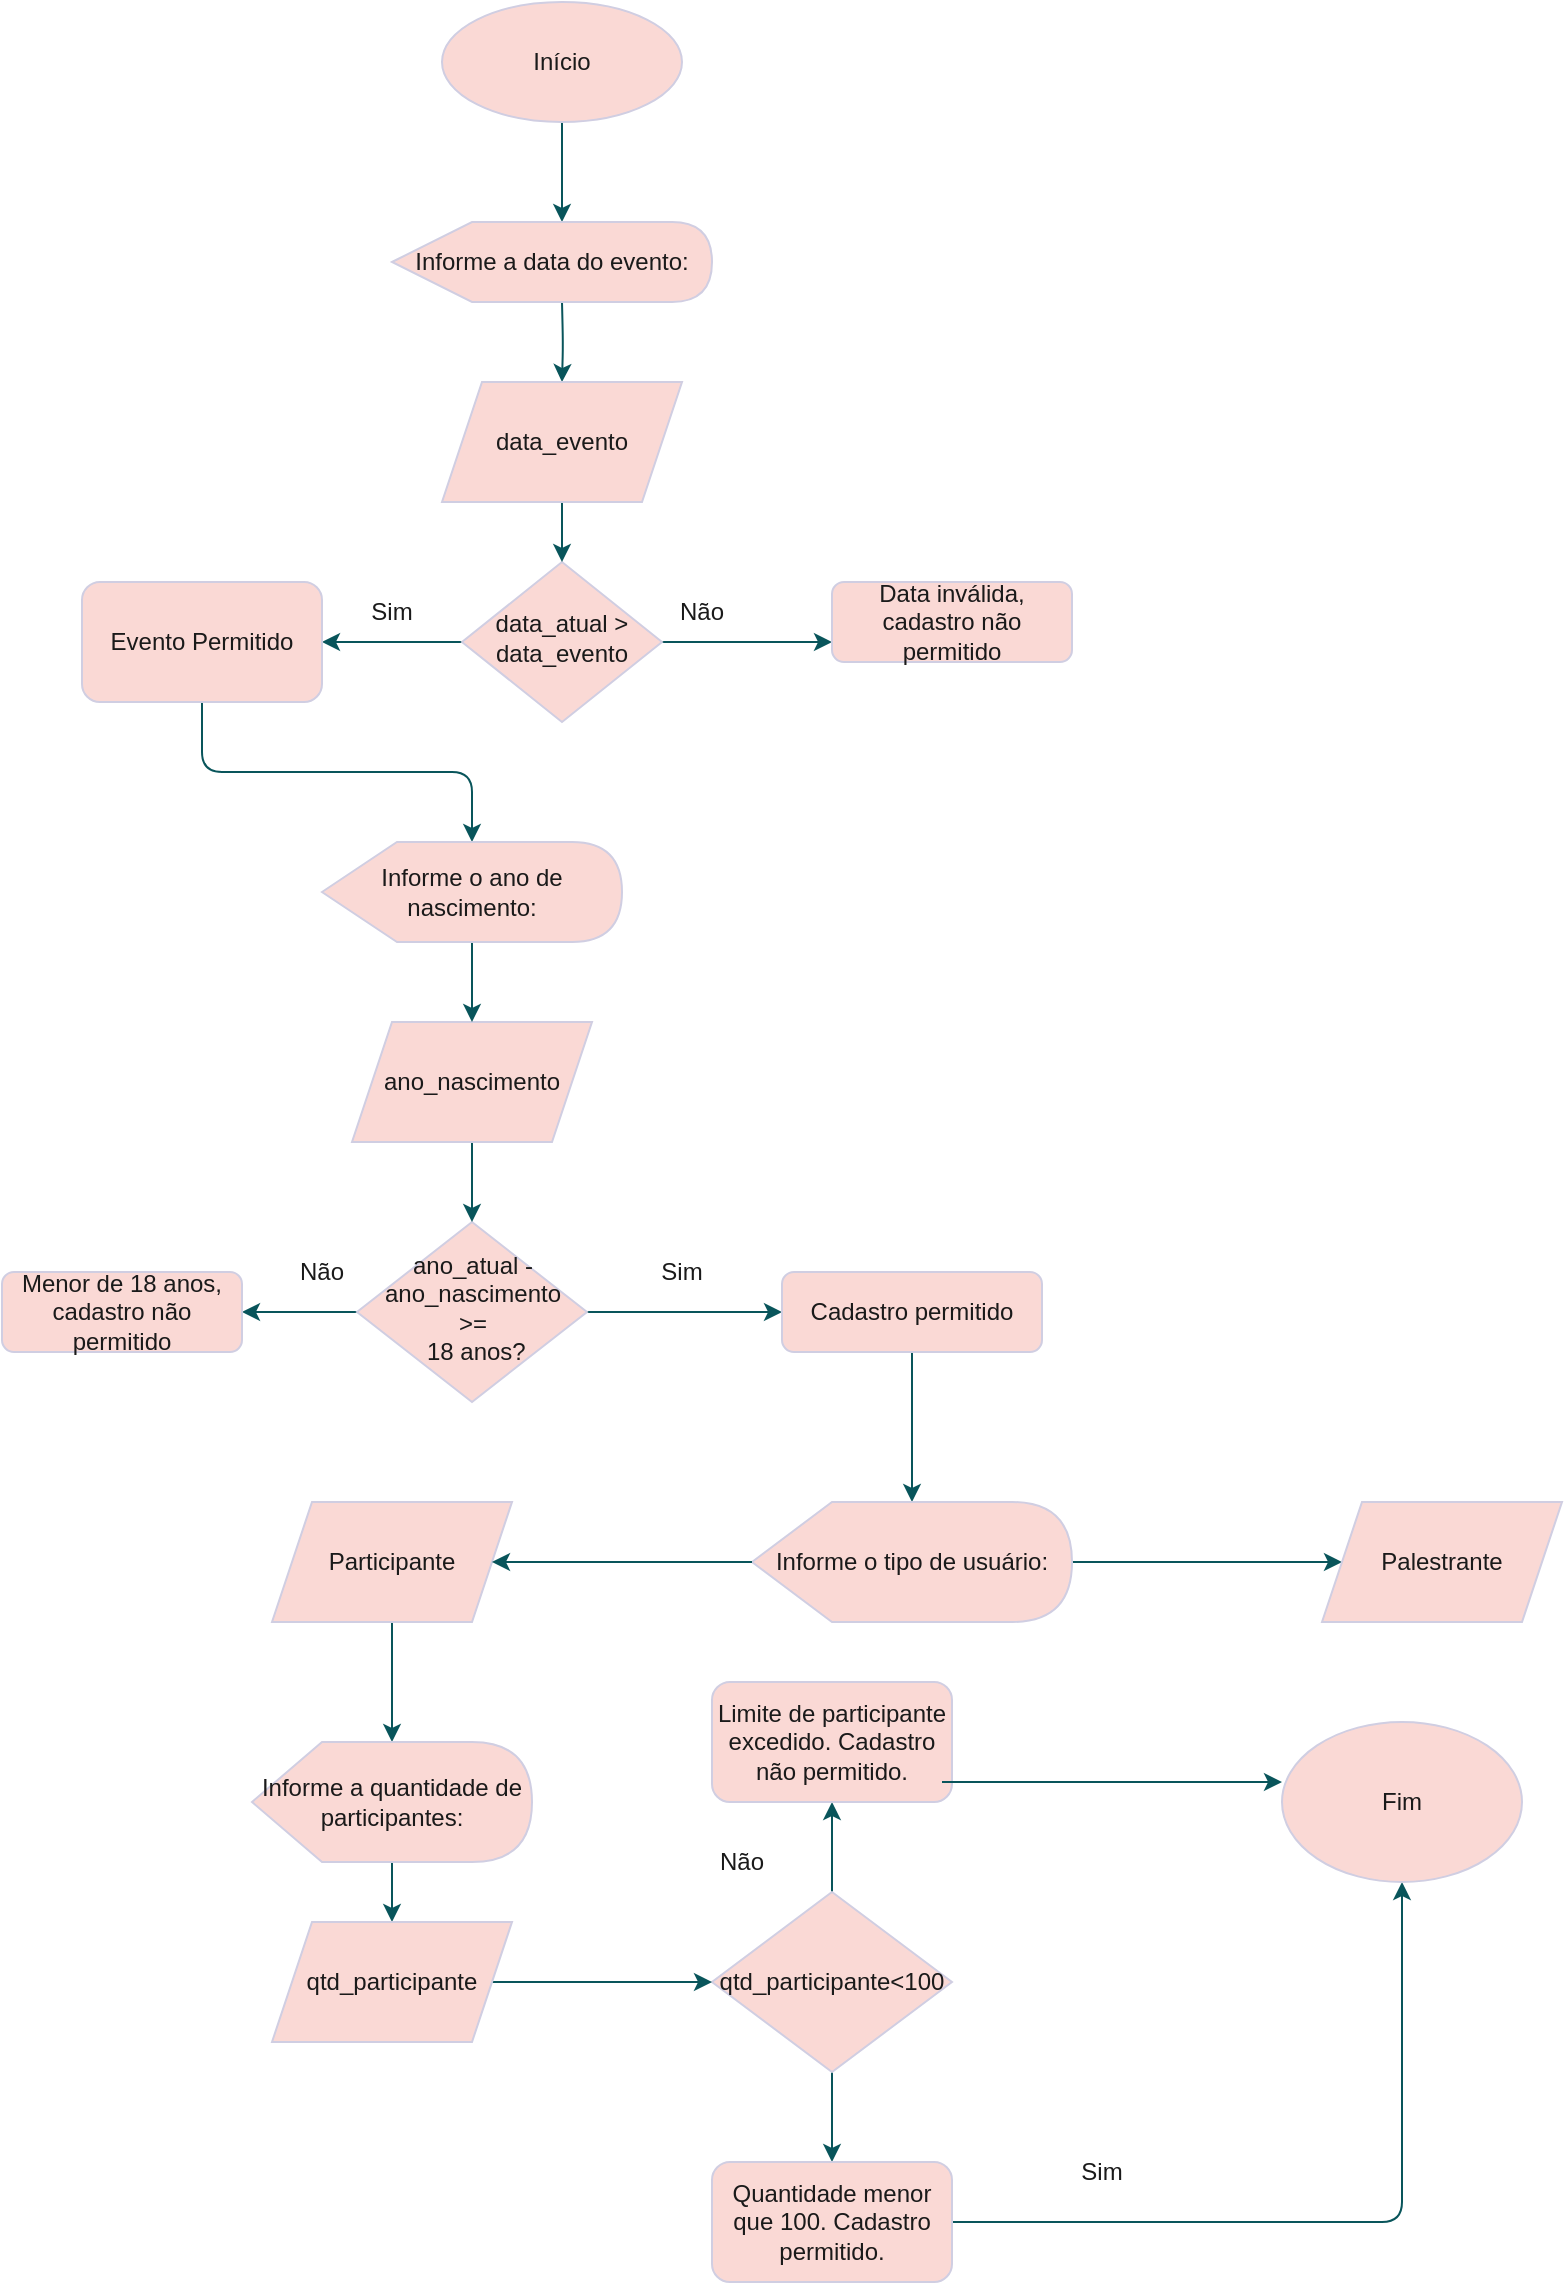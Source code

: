 <mxfile version="16.2.0" type="github"><diagram id="rZ5K7mYYI--8vyTnPfz0" name="Page-1"><mxGraphModel dx="2249" dy="914" grid="1" gridSize="10" guides="1" tooltips="1" connect="1" arrows="1" fold="1" page="1" pageScale="1" pageWidth="827" pageHeight="1169" math="0" shadow="0"><root><mxCell id="0"/><mxCell id="1" parent="0"/><mxCell id="Es2B9YMbTBRfLWk8UN1K-47" value="" style="edgeStyle=orthogonalEdgeStyle;curved=0;rounded=1;sketch=0;orthogonalLoop=1;jettySize=auto;html=1;fontColor=#1A1A1A;strokeColor=#09555B;" edge="1" parent="1" target="Es2B9YMbTBRfLWk8UN1K-71"><mxGeometry relative="1" as="geometry"><mxPoint x="220" y="170" as="sourcePoint"/></mxGeometry></mxCell><mxCell id="Es2B9YMbTBRfLWk8UN1K-48" style="edgeStyle=orthogonalEdgeStyle;rounded=0;orthogonalLoop=1;jettySize=auto;html=1;entryX=0;entryY=0.75;entryDx=0;entryDy=0;strokeColor=#09555B;fontColor=#1A1A1A;" edge="1" parent="1" source="Es2B9YMbTBRfLWk8UN1K-50" target="Es2B9YMbTBRfLWk8UN1K-51"><mxGeometry relative="1" as="geometry"/></mxCell><mxCell id="Es2B9YMbTBRfLWk8UN1K-49" value="" style="edgeStyle=orthogonalEdgeStyle;curved=0;rounded=1;sketch=0;orthogonalLoop=1;jettySize=auto;html=1;fontColor=#1A1A1A;strokeColor=#09555B;" edge="1" parent="1" source="Es2B9YMbTBRfLWk8UN1K-50" target="Es2B9YMbTBRfLWk8UN1K-61"><mxGeometry relative="1" as="geometry"/></mxCell><mxCell id="Es2B9YMbTBRfLWk8UN1K-50" value="data_atual &amp;gt; data_evento" style="rhombus;whiteSpace=wrap;html=1;shadow=0;fontFamily=Helvetica;fontSize=12;align=center;strokeWidth=1;spacing=6;spacingTop=-4;fillColor=#FAD9D5;strokeColor=#D0CEE2;fontColor=#1A1A1A;" vertex="1" parent="1"><mxGeometry x="170" y="300" width="100" height="80" as="geometry"/></mxCell><mxCell id="Es2B9YMbTBRfLWk8UN1K-51" value="Data inválida, cadastro não permitido" style="rounded=1;whiteSpace=wrap;html=1;fontSize=12;glass=0;strokeWidth=1;shadow=0;fillColor=#FAD9D5;strokeColor=#D0CEE2;fontColor=#1A1A1A;" vertex="1" parent="1"><mxGeometry x="355" y="310" width="120" height="40" as="geometry"/></mxCell><mxCell id="Es2B9YMbTBRfLWk8UN1K-52" value="" style="edgeStyle=orthogonalEdgeStyle;curved=0;rounded=1;sketch=0;orthogonalLoop=1;jettySize=auto;html=1;fontColor=#1A1A1A;strokeColor=#09555B;" edge="1" parent="1" source="Es2B9YMbTBRfLWk8UN1K-54" target="Es2B9YMbTBRfLWk8UN1K-55"><mxGeometry relative="1" as="geometry"/></mxCell><mxCell id="Es2B9YMbTBRfLWk8UN1K-53" value="" style="edgeStyle=orthogonalEdgeStyle;curved=0;rounded=1;sketch=0;orthogonalLoop=1;jettySize=auto;html=1;fontColor=#1A1A1A;strokeColor=#09555B;" edge="1" parent="1" source="Es2B9YMbTBRfLWk8UN1K-54" target="Es2B9YMbTBRfLWk8UN1K-57"><mxGeometry relative="1" as="geometry"/></mxCell><mxCell id="Es2B9YMbTBRfLWk8UN1K-54" value="ano_atual - ano_nascimento &amp;gt;=&lt;br&gt;&amp;nbsp;18 anos?" style="rhombus;whiteSpace=wrap;html=1;shadow=0;fontFamily=Helvetica;fontSize=12;align=center;strokeWidth=1;spacing=6;spacingTop=-4;fillColor=#FAD9D5;strokeColor=#D0CEE2;fontColor=#1A1A1A;" vertex="1" parent="1"><mxGeometry x="117.5" y="630" width="115" height="90" as="geometry"/></mxCell><mxCell id="Es2B9YMbTBRfLWk8UN1K-55" value="Menor de 18 anos, cadastro não permitido" style="rounded=1;whiteSpace=wrap;html=1;fontSize=12;glass=0;strokeWidth=1;shadow=0;fillColor=#FAD9D5;strokeColor=#D0CEE2;fontColor=#1A1A1A;" vertex="1" parent="1"><mxGeometry x="-60" y="655" width="120" height="40" as="geometry"/></mxCell><mxCell id="Es2B9YMbTBRfLWk8UN1K-56" value="" style="edgeStyle=orthogonalEdgeStyle;curved=0;rounded=1;sketch=0;orthogonalLoop=1;jettySize=auto;html=1;fontColor=#1A1A1A;strokeColor=#09555B;" edge="1" parent="1" source="Es2B9YMbTBRfLWk8UN1K-57" target="Es2B9YMbTBRfLWk8UN1K-81"><mxGeometry relative="1" as="geometry"/></mxCell><mxCell id="Es2B9YMbTBRfLWk8UN1K-57" value="Cadastro permitido" style="rounded=1;whiteSpace=wrap;html=1;fontSize=12;glass=0;strokeWidth=1;shadow=0;fillColor=#FAD9D5;strokeColor=#D0CEE2;fontColor=#1A1A1A;" vertex="1" parent="1"><mxGeometry x="330" y="655" width="130" height="40" as="geometry"/></mxCell><mxCell id="Es2B9YMbTBRfLWk8UN1K-58" style="edgeStyle=orthogonalEdgeStyle;rounded=0;orthogonalLoop=1;jettySize=auto;html=1;entryX=0.5;entryY=0;entryDx=0;entryDy=0;strokeColor=#09555B;fontColor=#1A1A1A;" edge="1" parent="1" source="Es2B9YMbTBRfLWk8UN1K-59"><mxGeometry relative="1" as="geometry"><mxPoint x="220" y="130" as="targetPoint"/></mxGeometry></mxCell><mxCell id="Es2B9YMbTBRfLWk8UN1K-59" value="Início" style="ellipse;whiteSpace=wrap;html=1;fillColor=#FAD9D5;strokeColor=#D0CEE2;fontColor=#1A1A1A;" vertex="1" parent="1"><mxGeometry x="160" y="20" width="120" height="60" as="geometry"/></mxCell><mxCell id="Es2B9YMbTBRfLWk8UN1K-60" value="" style="edgeStyle=orthogonalEdgeStyle;curved=0;rounded=1;sketch=0;orthogonalLoop=1;jettySize=auto;html=1;fontColor=#1A1A1A;strokeColor=#09555B;" edge="1" parent="1" source="Es2B9YMbTBRfLWk8UN1K-61" target="Es2B9YMbTBRfLWk8UN1K-77"><mxGeometry relative="1" as="geometry"/></mxCell><mxCell id="Es2B9YMbTBRfLWk8UN1K-61" value="Evento Permitido" style="rounded=1;whiteSpace=wrap;html=1;fillColor=#FAD9D5;strokeColor=#D0CEE2;fontColor=#1A1A1A;" vertex="1" parent="1"><mxGeometry x="-20" y="310" width="120" height="60" as="geometry"/></mxCell><mxCell id="Es2B9YMbTBRfLWk8UN1K-62" value="" style="edgeStyle=orthogonalEdgeStyle;rounded=0;orthogonalLoop=1;jettySize=auto;html=1;strokeColor=#09555B;fontColor=#1A1A1A;" edge="1" parent="1" source="Es2B9YMbTBRfLWk8UN1K-64" target="Es2B9YMbTBRfLWk8UN1K-66"><mxGeometry relative="1" as="geometry"/></mxCell><mxCell id="Es2B9YMbTBRfLWk8UN1K-63" value="" style="edgeStyle=orthogonalEdgeStyle;rounded=0;orthogonalLoop=1;jettySize=auto;html=1;strokeColor=#09555B;fontColor=#1A1A1A;" edge="1" parent="1" source="Es2B9YMbTBRfLWk8UN1K-64" target="Es2B9YMbTBRfLWk8UN1K-67"><mxGeometry relative="1" as="geometry"/></mxCell><mxCell id="Es2B9YMbTBRfLWk8UN1K-64" value="qtd_participante&amp;lt;100" style="rhombus;whiteSpace=wrap;html=1;fillColor=#FAD9D5;strokeColor=#D0CEE2;fontColor=#1A1A1A;" vertex="1" parent="1"><mxGeometry x="295" y="965" width="120" height="90" as="geometry"/></mxCell><mxCell id="Es2B9YMbTBRfLWk8UN1K-65" value="" style="edgeStyle=orthogonalEdgeStyle;curved=0;rounded=1;sketch=0;orthogonalLoop=1;jettySize=auto;html=1;fontColor=#1A1A1A;strokeColor=#09555B;" edge="1" parent="1" source="Es2B9YMbTBRfLWk8UN1K-66" target="Es2B9YMbTBRfLWk8UN1K-68"><mxGeometry relative="1" as="geometry"/></mxCell><mxCell id="Es2B9YMbTBRfLWk8UN1K-66" value="Quantidade menor que 100. Cadastro permitido." style="rounded=1;whiteSpace=wrap;html=1;fillColor=#FAD9D5;strokeColor=#D0CEE2;fontColor=#1A1A1A;" vertex="1" parent="1"><mxGeometry x="295" y="1100" width="120" height="60" as="geometry"/></mxCell><mxCell id="Es2B9YMbTBRfLWk8UN1K-67" value="Limite de participante excedido. Cadastro não permitido." style="rounded=1;whiteSpace=wrap;html=1;fillColor=#FAD9D5;strokeColor=#D0CEE2;fontColor=#1A1A1A;" vertex="1" parent="1"><mxGeometry x="295" y="860" width="120" height="60" as="geometry"/></mxCell><mxCell id="Es2B9YMbTBRfLWk8UN1K-68" value="Fim" style="ellipse;whiteSpace=wrap;html=1;fillColor=#FAD9D5;strokeColor=#D0CEE2;fontColor=#1A1A1A;" vertex="1" parent="1"><mxGeometry x="580" y="880" width="120" height="80" as="geometry"/></mxCell><mxCell id="Es2B9YMbTBRfLWk8UN1K-69" value="Não&lt;br&gt;" style="text;html=1;strokeColor=none;fillColor=none;align=center;verticalAlign=middle;whiteSpace=wrap;rounded=0;fontColor=#1A1A1A;" vertex="1" parent="1"><mxGeometry x="260" y="310" width="60" height="30" as="geometry"/></mxCell><mxCell id="Es2B9YMbTBRfLWk8UN1K-70" value="" style="edgeStyle=orthogonalEdgeStyle;curved=0;rounded=1;sketch=0;orthogonalLoop=1;jettySize=auto;html=1;fontColor=#1A1A1A;strokeColor=#09555B;" edge="1" parent="1" source="Es2B9YMbTBRfLWk8UN1K-71" target="Es2B9YMbTBRfLWk8UN1K-50"><mxGeometry relative="1" as="geometry"/></mxCell><mxCell id="Es2B9YMbTBRfLWk8UN1K-71" value="data_evento" style="shape=parallelogram;perimeter=parallelogramPerimeter;whiteSpace=wrap;html=1;fixedSize=1;rounded=0;sketch=0;fontColor=#1A1A1A;strokeColor=#D0CEE2;fillColor=#FAD9D5;" vertex="1" parent="1"><mxGeometry x="160" y="210" width="120" height="60" as="geometry"/></mxCell><mxCell id="Es2B9YMbTBRfLWk8UN1K-72" value="" style="edgeStyle=orthogonalEdgeStyle;curved=0;rounded=1;sketch=0;orthogonalLoop=1;jettySize=auto;html=1;fontColor=#1A1A1A;strokeColor=#09555B;" edge="1" parent="1" source="Es2B9YMbTBRfLWk8UN1K-73" target="Es2B9YMbTBRfLWk8UN1K-54"><mxGeometry relative="1" as="geometry"/></mxCell><mxCell id="Es2B9YMbTBRfLWk8UN1K-73" value="ano_nascimento" style="shape=parallelogram;perimeter=parallelogramPerimeter;whiteSpace=wrap;html=1;fixedSize=1;rounded=0;sketch=0;fontColor=#1A1A1A;strokeColor=#D0CEE2;fillColor=#FAD9D5;" vertex="1" parent="1"><mxGeometry x="115" y="530" width="120" height="60" as="geometry"/></mxCell><mxCell id="Es2B9YMbTBRfLWk8UN1K-74" value="Informe a data do evento:" style="shape=display;whiteSpace=wrap;html=1;rounded=0;sketch=0;fontColor=#1A1A1A;strokeColor=#D0CEE2;fillColor=#FAD9D5;" vertex="1" parent="1"><mxGeometry x="135" y="130" width="160" height="40" as="geometry"/></mxCell><mxCell id="Es2B9YMbTBRfLWk8UN1K-75" value="Sim" style="text;html=1;strokeColor=none;fillColor=none;align=center;verticalAlign=middle;whiteSpace=wrap;rounded=0;sketch=0;fontColor=#1A1A1A;" vertex="1" parent="1"><mxGeometry x="105" y="310" width="60" height="30" as="geometry"/></mxCell><mxCell id="Es2B9YMbTBRfLWk8UN1K-76" value="" style="edgeStyle=orthogonalEdgeStyle;curved=0;rounded=1;sketch=0;orthogonalLoop=1;jettySize=auto;html=1;fontColor=#1A1A1A;strokeColor=#09555B;" edge="1" parent="1" source="Es2B9YMbTBRfLWk8UN1K-77" target="Es2B9YMbTBRfLWk8UN1K-73"><mxGeometry relative="1" as="geometry"/></mxCell><mxCell id="Es2B9YMbTBRfLWk8UN1K-77" value="Informe o ano de nascimento:" style="shape=display;whiteSpace=wrap;html=1;rounded=0;sketch=0;fontColor=#1A1A1A;strokeColor=#D0CEE2;fillColor=#FAD9D5;" vertex="1" parent="1"><mxGeometry x="100" y="440" width="150" height="50" as="geometry"/></mxCell><mxCell id="Es2B9YMbTBRfLWk8UN1K-78" value="Sim" style="text;html=1;strokeColor=none;fillColor=none;align=center;verticalAlign=middle;whiteSpace=wrap;rounded=0;sketch=0;fontColor=#1A1A1A;" vertex="1" parent="1"><mxGeometry x="250" y="640" width="60" height="30" as="geometry"/></mxCell><mxCell id="Es2B9YMbTBRfLWk8UN1K-79" value="Não" style="text;html=1;strokeColor=none;fillColor=none;align=center;verticalAlign=middle;whiteSpace=wrap;rounded=0;sketch=0;fontColor=#1A1A1A;" vertex="1" parent="1"><mxGeometry x="70" y="640" width="60" height="30" as="geometry"/></mxCell><mxCell id="Es2B9YMbTBRfLWk8UN1K-80" value="" style="edgeStyle=orthogonalEdgeStyle;curved=0;rounded=1;sketch=0;orthogonalLoop=1;jettySize=auto;html=1;fontColor=#1A1A1A;strokeColor=#09555B;" edge="1" parent="1" source="Es2B9YMbTBRfLWk8UN1K-81" target="Es2B9YMbTBRfLWk8UN1K-82"><mxGeometry relative="1" as="geometry"/></mxCell><mxCell id="Es2B9YMbTBRfLWk8UN1K-81" value="Informe o tipo de usuário:" style="shape=display;whiteSpace=wrap;html=1;rounded=0;sketch=0;fontColor=#1A1A1A;strokeColor=#D0CEE2;fillColor=#FAD9D5;" vertex="1" parent="1"><mxGeometry x="315" y="770" width="160" height="60" as="geometry"/></mxCell><mxCell id="Es2B9YMbTBRfLWk8UN1K-82" value="Palestrante" style="shape=parallelogram;perimeter=parallelogramPerimeter;whiteSpace=wrap;html=1;fixedSize=1;rounded=0;sketch=0;fontColor=#1A1A1A;strokeColor=#D0CEE2;fillColor=#FAD9D5;" vertex="1" parent="1"><mxGeometry x="600" y="770" width="120" height="60" as="geometry"/></mxCell><mxCell id="Es2B9YMbTBRfLWk8UN1K-83" value="" style="edgeStyle=orthogonalEdgeStyle;curved=0;rounded=1;sketch=0;orthogonalLoop=1;jettySize=auto;html=1;fontColor=#1A1A1A;strokeColor=#09555B;" edge="1" parent="1" source="Es2B9YMbTBRfLWk8UN1K-84" target="Es2B9YMbTBRfLWk8UN1K-86"><mxGeometry relative="1" as="geometry"/></mxCell><mxCell id="Es2B9YMbTBRfLWk8UN1K-84" value="Participante" style="shape=parallelogram;perimeter=parallelogramPerimeter;whiteSpace=wrap;html=1;fixedSize=1;rounded=0;sketch=0;fontColor=#1A1A1A;strokeColor=#D0CEE2;fillColor=#FAD9D5;" vertex="1" parent="1"><mxGeometry x="75" y="770" width="120" height="60" as="geometry"/></mxCell><mxCell id="Es2B9YMbTBRfLWk8UN1K-85" value="" style="edgeStyle=orthogonalEdgeStyle;curved=0;rounded=1;sketch=0;orthogonalLoop=1;jettySize=auto;html=1;fontColor=#1A1A1A;strokeColor=#09555B;" edge="1" parent="1" source="Es2B9YMbTBRfLWk8UN1K-86" target="Es2B9YMbTBRfLWk8UN1K-88"><mxGeometry relative="1" as="geometry"/></mxCell><mxCell id="Es2B9YMbTBRfLWk8UN1K-86" value="Informe a quantidade de participantes:" style="shape=display;whiteSpace=wrap;html=1;rounded=0;sketch=0;fontColor=#1A1A1A;strokeColor=#D0CEE2;fillColor=#FAD9D5;" vertex="1" parent="1"><mxGeometry x="65" y="890" width="140" height="60" as="geometry"/></mxCell><mxCell id="Es2B9YMbTBRfLWk8UN1K-87" value="" style="edgeStyle=orthogonalEdgeStyle;curved=0;rounded=1;sketch=0;orthogonalLoop=1;jettySize=auto;html=1;fontColor=#1A1A1A;strokeColor=#09555B;" edge="1" parent="1" source="Es2B9YMbTBRfLWk8UN1K-88" target="Es2B9YMbTBRfLWk8UN1K-64"><mxGeometry relative="1" as="geometry"/></mxCell><mxCell id="Es2B9YMbTBRfLWk8UN1K-88" value="qtd_participante" style="shape=parallelogram;perimeter=parallelogramPerimeter;whiteSpace=wrap;html=1;fixedSize=1;rounded=0;sketch=0;fontColor=#1A1A1A;strokeColor=#D0CEE2;fillColor=#FAD9D5;" vertex="1" parent="1"><mxGeometry x="75" y="980" width="120" height="60" as="geometry"/></mxCell><mxCell id="Es2B9YMbTBRfLWk8UN1K-89" value="Não" style="text;html=1;strokeColor=none;fillColor=none;align=center;verticalAlign=middle;whiteSpace=wrap;rounded=0;sketch=0;fontColor=#1A1A1A;" vertex="1" parent="1"><mxGeometry x="280" y="935" width="60" height="30" as="geometry"/></mxCell><mxCell id="Es2B9YMbTBRfLWk8UN1K-90" value="Sim" style="text;html=1;strokeColor=none;fillColor=none;align=center;verticalAlign=middle;whiteSpace=wrap;rounded=0;sketch=0;fontColor=#1A1A1A;" vertex="1" parent="1"><mxGeometry x="460" y="1090" width="60" height="30" as="geometry"/></mxCell><mxCell id="Es2B9YMbTBRfLWk8UN1K-91" value="" style="endArrow=classic;html=1;rounded=1;sketch=0;fontColor=#1A1A1A;strokeColor=#09555B;curved=0;entryX=1;entryY=0.5;entryDx=0;entryDy=0;exitX=0;exitY=0.5;exitDx=0;exitDy=0;exitPerimeter=0;" edge="1" parent="1" source="Es2B9YMbTBRfLWk8UN1K-81" target="Es2B9YMbTBRfLWk8UN1K-84"><mxGeometry width="50" height="50" relative="1" as="geometry"><mxPoint x="320" y="1030" as="sourcePoint"/><mxPoint x="370" y="980" as="targetPoint"/></mxGeometry></mxCell><mxCell id="Es2B9YMbTBRfLWk8UN1K-92" value="" style="endArrow=classic;html=1;rounded=1;sketch=0;fontColor=#1A1A1A;strokeColor=#09555B;curved=0;entryX=0;entryY=0.375;entryDx=0;entryDy=0;entryPerimeter=0;" edge="1" parent="1" target="Es2B9YMbTBRfLWk8UN1K-68"><mxGeometry width="50" height="50" relative="1" as="geometry"><mxPoint x="410" y="910" as="sourcePoint"/><mxPoint x="370" y="1080" as="targetPoint"/></mxGeometry></mxCell></root></mxGraphModel></diagram></mxfile>